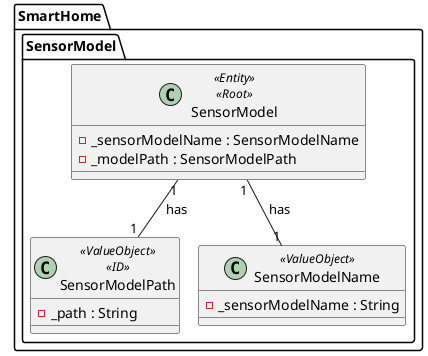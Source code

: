 @startuml
!pragma layout smetana

package SmartHome.SensorModel{

    class SensorModel <<Entity>> <<Root>>{
    - _sensorModelName : SensorModelName
    - _modelPath : SensorModelPath
    }
}

package SmartHome.SensorModel {
     class SensorModelPath <<ValueObject>><<ID>>{
        - _path : String
     }
     class SensorModelName <<ValueObject>>{
        - _sensorModelName : String
     }
}

SmartHome.SensorModel.SensorModel "1" -- "1" SmartHome.SensorModel.SensorModelPath : has
SmartHome.SensorModel.SensorModel "1" -- "1" SmartHome.SensorModel.SensorModelName : has
@enduml